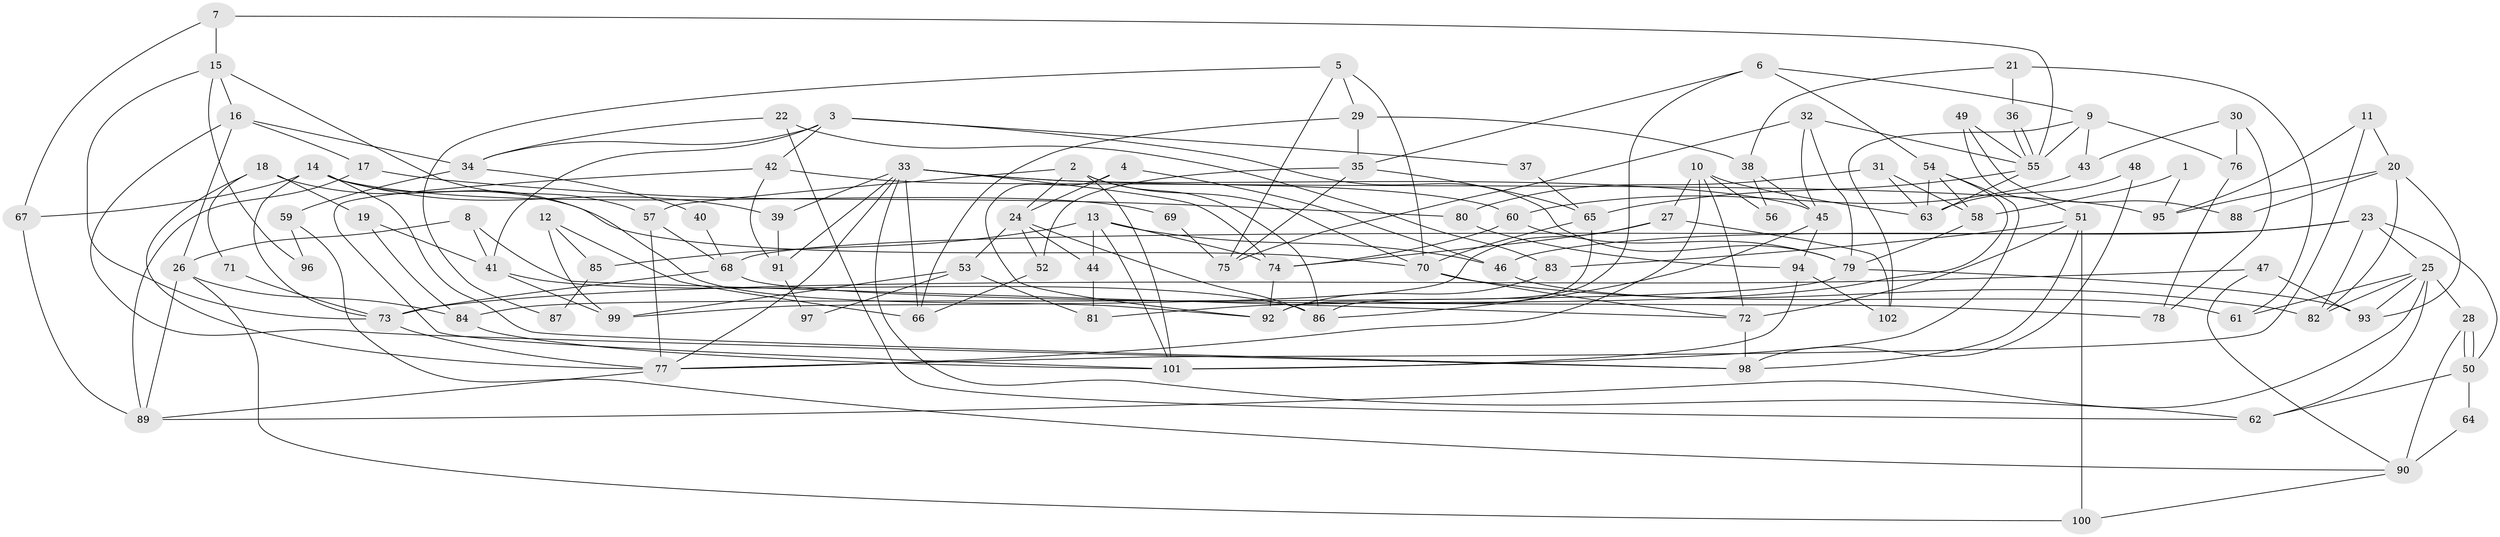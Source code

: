 // Generated by graph-tools (version 1.1) at 2025/01/03/09/25 03:01:58]
// undirected, 102 vertices, 204 edges
graph export_dot {
graph [start="1"]
  node [color=gray90,style=filled];
  1;
  2;
  3;
  4;
  5;
  6;
  7;
  8;
  9;
  10;
  11;
  12;
  13;
  14;
  15;
  16;
  17;
  18;
  19;
  20;
  21;
  22;
  23;
  24;
  25;
  26;
  27;
  28;
  29;
  30;
  31;
  32;
  33;
  34;
  35;
  36;
  37;
  38;
  39;
  40;
  41;
  42;
  43;
  44;
  45;
  46;
  47;
  48;
  49;
  50;
  51;
  52;
  53;
  54;
  55;
  56;
  57;
  58;
  59;
  60;
  61;
  62;
  63;
  64;
  65;
  66;
  67;
  68;
  69;
  70;
  71;
  72;
  73;
  74;
  75;
  76;
  77;
  78;
  79;
  80;
  81;
  82;
  83;
  84;
  85;
  86;
  87;
  88;
  89;
  90;
  91;
  92;
  93;
  94;
  95;
  96;
  97;
  98;
  99;
  100;
  101;
  102;
  1 -- 58;
  1 -- 95;
  2 -- 24;
  2 -- 70;
  2 -- 57;
  2 -- 86;
  2 -- 101;
  3 -- 41;
  3 -- 79;
  3 -- 34;
  3 -- 37;
  3 -- 42;
  4 -- 24;
  4 -- 92;
  4 -- 46;
  5 -- 75;
  5 -- 70;
  5 -- 29;
  5 -- 87;
  6 -- 86;
  6 -- 54;
  6 -- 9;
  6 -- 35;
  7 -- 67;
  7 -- 15;
  7 -- 55;
  8 -- 72;
  8 -- 26;
  8 -- 41;
  9 -- 55;
  9 -- 43;
  9 -- 76;
  9 -- 102;
  10 -- 77;
  10 -- 27;
  10 -- 56;
  10 -- 63;
  10 -- 72;
  11 -- 20;
  11 -- 77;
  11 -- 95;
  12 -- 66;
  12 -- 99;
  12 -- 85;
  13 -- 101;
  13 -- 74;
  13 -- 44;
  13 -- 46;
  13 -- 85;
  14 -- 73;
  14 -- 39;
  14 -- 67;
  14 -- 69;
  14 -- 92;
  14 -- 98;
  15 -- 16;
  15 -- 57;
  15 -- 73;
  15 -- 96;
  16 -- 34;
  16 -- 98;
  16 -- 17;
  16 -- 26;
  17 -- 89;
  17 -- 80;
  18 -- 19;
  18 -- 77;
  18 -- 70;
  18 -- 71;
  19 -- 41;
  19 -- 84;
  20 -- 82;
  20 -- 93;
  20 -- 88;
  20 -- 95;
  21 -- 61;
  21 -- 38;
  21 -- 36;
  22 -- 83;
  22 -- 62;
  22 -- 34;
  23 -- 50;
  23 -- 46;
  23 -- 25;
  23 -- 68;
  23 -- 82;
  24 -- 86;
  24 -- 52;
  24 -- 44;
  24 -- 53;
  25 -- 82;
  25 -- 28;
  25 -- 61;
  25 -- 62;
  25 -- 89;
  25 -- 93;
  26 -- 84;
  26 -- 89;
  26 -- 100;
  27 -- 102;
  27 -- 74;
  27 -- 99;
  28 -- 50;
  28 -- 50;
  28 -- 90;
  29 -- 35;
  29 -- 38;
  29 -- 66;
  30 -- 43;
  30 -- 76;
  30 -- 78;
  31 -- 63;
  31 -- 80;
  31 -- 58;
  32 -- 79;
  32 -- 55;
  32 -- 45;
  32 -- 75;
  33 -- 77;
  33 -- 95;
  33 -- 39;
  33 -- 45;
  33 -- 62;
  33 -- 66;
  33 -- 74;
  33 -- 91;
  34 -- 40;
  34 -- 59;
  35 -- 65;
  35 -- 52;
  35 -- 75;
  36 -- 55;
  36 -- 55;
  37 -- 65;
  38 -- 45;
  38 -- 56;
  39 -- 91;
  40 -- 68;
  41 -- 86;
  41 -- 99;
  42 -- 101;
  42 -- 60;
  42 -- 91;
  43 -- 60;
  44 -- 81;
  45 -- 86;
  45 -- 94;
  46 -- 61;
  47 -- 93;
  47 -- 73;
  47 -- 90;
  48 -- 98;
  48 -- 63;
  49 -- 55;
  49 -- 51;
  49 -- 88;
  50 -- 62;
  50 -- 64;
  51 -- 100;
  51 -- 72;
  51 -- 83;
  51 -- 98;
  52 -- 66;
  53 -- 99;
  53 -- 81;
  53 -- 97;
  54 -- 63;
  54 -- 81;
  54 -- 58;
  54 -- 101;
  55 -- 63;
  55 -- 65;
  57 -- 68;
  57 -- 77;
  58 -- 79;
  59 -- 90;
  59 -- 96;
  60 -- 74;
  60 -- 79;
  64 -- 90;
  65 -- 70;
  65 -- 92;
  67 -- 89;
  68 -- 73;
  68 -- 78;
  69 -- 75;
  70 -- 72;
  70 -- 82;
  71 -- 73;
  72 -- 98;
  73 -- 77;
  74 -- 92;
  76 -- 78;
  77 -- 89;
  79 -- 84;
  79 -- 93;
  80 -- 94;
  83 -- 92;
  84 -- 101;
  85 -- 87;
  90 -- 100;
  91 -- 97;
  94 -- 101;
  94 -- 102;
}
